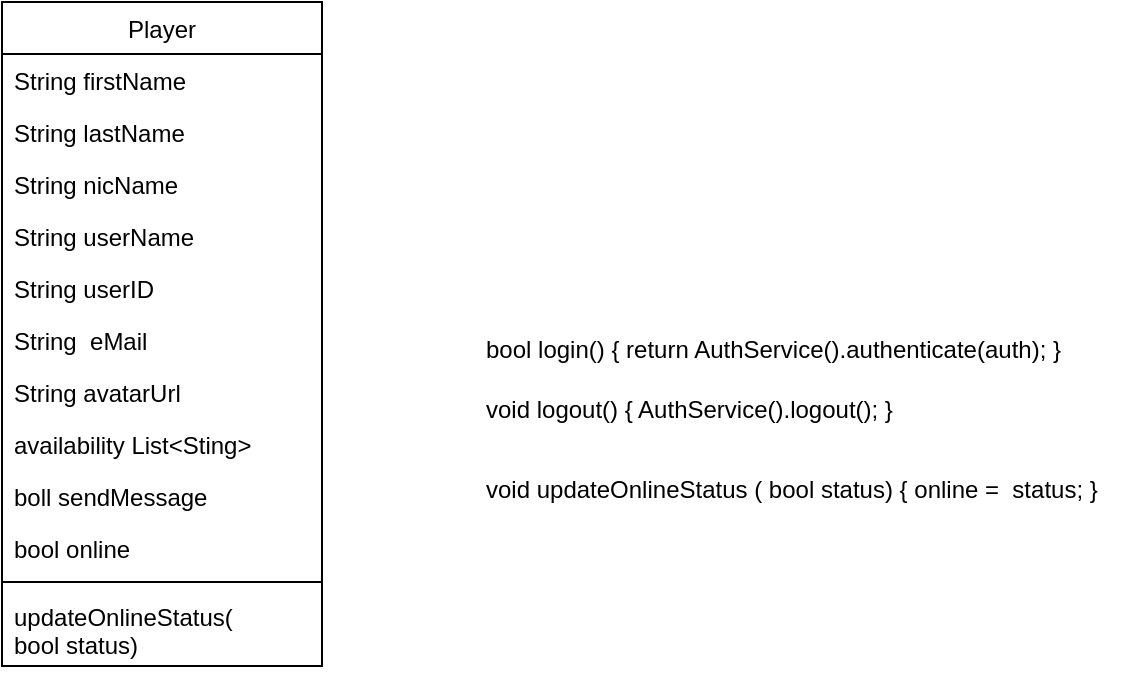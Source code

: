 <mxfile version="24.7.17">
  <diagram id="C5RBs43oDa-KdzZeNtuy" name="Page-1">
    <mxGraphModel dx="1121" dy="812" grid="1" gridSize="10" guides="1" tooltips="1" connect="1" arrows="1" fold="1" page="1" pageScale="1" pageWidth="827" pageHeight="1169" math="0" shadow="0">
      <root>
        <mxCell id="WIyWlLk6GJQsqaUBKTNV-0" />
        <mxCell id="WIyWlLk6GJQsqaUBKTNV-1" parent="WIyWlLk6GJQsqaUBKTNV-0" />
        <mxCell id="vhBQxmxf0pLZyOdncbhS-5" value="Player" style="swimlane;fontStyle=0;align=center;verticalAlign=top;childLayout=stackLayout;horizontal=1;startSize=26;horizontalStack=0;resizeParent=1;resizeLast=0;collapsible=1;marginBottom=0;rounded=0;shadow=0;strokeWidth=1;" parent="WIyWlLk6GJQsqaUBKTNV-1" vertex="1">
          <mxGeometry x="180" y="20" width="160" height="332" as="geometry">
            <mxRectangle x="550" y="140" width="160" height="26" as="alternateBounds" />
          </mxGeometry>
        </mxCell>
        <mxCell id="vhBQxmxf0pLZyOdncbhS-6" value="String firstName&#xa;" style="text;align=left;verticalAlign=top;spacingLeft=4;spacingRight=4;overflow=hidden;rotatable=0;points=[[0,0.5],[1,0.5]];portConstraint=eastwest;" parent="vhBQxmxf0pLZyOdncbhS-5" vertex="1">
          <mxGeometry y="26" width="160" height="26" as="geometry" />
        </mxCell>
        <mxCell id="vhBQxmxf0pLZyOdncbhS-7" value="String lastName&#xa;" style="text;align=left;verticalAlign=top;spacingLeft=4;spacingRight=4;overflow=hidden;rotatable=0;points=[[0,0.5],[1,0.5]];portConstraint=eastwest;rounded=0;shadow=0;html=0;" parent="vhBQxmxf0pLZyOdncbhS-5" vertex="1">
          <mxGeometry y="52" width="160" height="26" as="geometry" />
        </mxCell>
        <mxCell id="vhBQxmxf0pLZyOdncbhS-8" value="String nicName&#xa;" style="text;align=left;verticalAlign=top;spacingLeft=4;spacingRight=4;overflow=hidden;rotatable=0;points=[[0,0.5],[1,0.5]];portConstraint=eastwest;rounded=0;shadow=0;html=0;" parent="vhBQxmxf0pLZyOdncbhS-5" vertex="1">
          <mxGeometry y="78" width="160" height="26" as="geometry" />
        </mxCell>
        <mxCell id="zZwgXQN2AAdTxUPDBKFZ-1" value="String userName&#xa;&#xa;" style="text;align=left;verticalAlign=top;spacingLeft=4;spacingRight=4;overflow=hidden;rotatable=0;points=[[0,0.5],[1,0.5]];portConstraint=eastwest;" parent="vhBQxmxf0pLZyOdncbhS-5" vertex="1">
          <mxGeometry y="104" width="160" height="26" as="geometry" />
        </mxCell>
        <mxCell id="zZwgXQN2AAdTxUPDBKFZ-2" value="String userID&#xa;&#xa;" style="text;align=left;verticalAlign=top;spacingLeft=4;spacingRight=4;overflow=hidden;rotatable=0;points=[[0,0.5],[1,0.5]];portConstraint=eastwest;" parent="vhBQxmxf0pLZyOdncbhS-5" vertex="1">
          <mxGeometry y="130" width="160" height="26" as="geometry" />
        </mxCell>
        <mxCell id="zZwgXQN2AAdTxUPDBKFZ-3" value="String  eMail&#xa;&#xa;" style="text;align=left;verticalAlign=top;spacingLeft=4;spacingRight=4;overflow=hidden;rotatable=0;points=[[0,0.5],[1,0.5]];portConstraint=eastwest;" parent="vhBQxmxf0pLZyOdncbhS-5" vertex="1">
          <mxGeometry y="156" width="160" height="26" as="geometry" />
        </mxCell>
        <mxCell id="vhBQxmxf0pLZyOdncbhS-9" value="String avatarUrl&#xa;" style="text;align=left;verticalAlign=top;spacingLeft=4;spacingRight=4;overflow=hidden;rotatable=0;points=[[0,0.5],[1,0.5]];portConstraint=eastwest;rounded=0;shadow=0;html=0;" parent="vhBQxmxf0pLZyOdncbhS-5" vertex="1">
          <mxGeometry y="182" width="160" height="26" as="geometry" />
        </mxCell>
        <mxCell id="vhBQxmxf0pLZyOdncbhS-10" value="availability List&lt;Sting&gt;" style="text;align=left;verticalAlign=top;spacingLeft=4;spacingRight=4;overflow=hidden;rotatable=0;points=[[0,0.5],[1,0.5]];portConstraint=eastwest;rounded=0;shadow=0;html=0;" parent="vhBQxmxf0pLZyOdncbhS-5" vertex="1">
          <mxGeometry y="208" width="160" height="26" as="geometry" />
        </mxCell>
        <mxCell id="vhBQxmxf0pLZyOdncbhS-12" value="boll sendMessage" style="text;align=left;verticalAlign=top;spacingLeft=4;spacingRight=4;overflow=hidden;rotatable=0;points=[[0,0.5],[1,0.5]];portConstraint=eastwest;" parent="vhBQxmxf0pLZyOdncbhS-5" vertex="1">
          <mxGeometry y="234" width="160" height="26" as="geometry" />
        </mxCell>
        <mxCell id="vhBQxmxf0pLZyOdncbhS-16" value="bool online" style="text;align=left;verticalAlign=top;spacingLeft=4;spacingRight=4;overflow=hidden;rotatable=0;points=[[0,0.5],[1,0.5]];portConstraint=eastwest;" parent="vhBQxmxf0pLZyOdncbhS-5" vertex="1">
          <mxGeometry y="260" width="160" height="26" as="geometry" />
        </mxCell>
        <mxCell id="vhBQxmxf0pLZyOdncbhS-20" value="" style="line;html=1;strokeWidth=1;align=left;verticalAlign=middle;spacingTop=-1;spacingLeft=3;spacingRight=3;rotatable=0;labelPosition=right;points=[];portConstraint=eastwest;" parent="vhBQxmxf0pLZyOdncbhS-5" vertex="1">
          <mxGeometry y="286" width="160" height="8" as="geometry" />
        </mxCell>
        <mxCell id="vhBQxmxf0pLZyOdncbhS-17" value="updateOnlineStatus(&#xa;bool status)" style="text;align=left;verticalAlign=top;spacingLeft=4;spacingRight=4;overflow=hidden;rotatable=0;points=[[0,0.5],[1,0.5]];portConstraint=eastwest;" parent="vhBQxmxf0pLZyOdncbhS-5" vertex="1">
          <mxGeometry y="294" width="160" height="38" as="geometry" />
        </mxCell>
        <mxCell id="vhBQxmxf0pLZyOdncbhS-32" value="bool login()&amp;nbsp;&lt;span style=&quot;background-color: initial;&quot;&gt;{ return AuthService().authenticate(auth); }&lt;/span&gt;" style="text;whiteSpace=wrap;html=1;" parent="WIyWlLk6GJQsqaUBKTNV-1" vertex="1">
          <mxGeometry x="420" y="180" width="330" height="50" as="geometry" />
        </mxCell>
        <mxCell id="vhBQxmxf0pLZyOdncbhS-33" value="void logout()&amp;nbsp;&lt;span style=&quot;background-color: initial;&quot;&gt;{ AuthService().logout(); }&amp;nbsp;&lt;/span&gt;" style="text;whiteSpace=wrap;html=1;" parent="WIyWlLk6GJQsqaUBKTNV-1" vertex="1">
          <mxGeometry x="420" y="210" width="250" height="30" as="geometry" />
        </mxCell>
        <mxCell id="vhBQxmxf0pLZyOdncbhS-37" value="void updateOnlineStatus ( bool status)&lt;span style=&quot;background-color: initial;&quot;&gt;&amp;nbsp;{ online =&amp;nbsp; status; }&lt;/span&gt;" style="text;whiteSpace=wrap;html=1;" parent="WIyWlLk6GJQsqaUBKTNV-1" vertex="1">
          <mxGeometry x="420" y="250" width="330" height="40" as="geometry" />
        </mxCell>
      </root>
    </mxGraphModel>
  </diagram>
</mxfile>
